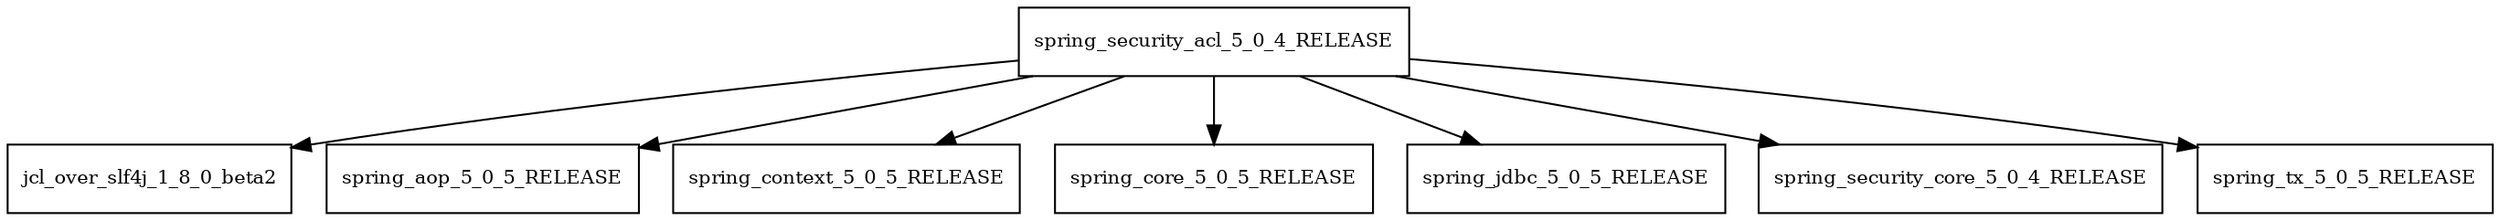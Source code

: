 digraph spring_security_acl_5_0_4_RELEASE_dependencies {
  node [shape = box, fontsize=10.0];
  spring_security_acl_5_0_4_RELEASE -> jcl_over_slf4j_1_8_0_beta2;
  spring_security_acl_5_0_4_RELEASE -> spring_aop_5_0_5_RELEASE;
  spring_security_acl_5_0_4_RELEASE -> spring_context_5_0_5_RELEASE;
  spring_security_acl_5_0_4_RELEASE -> spring_core_5_0_5_RELEASE;
  spring_security_acl_5_0_4_RELEASE -> spring_jdbc_5_0_5_RELEASE;
  spring_security_acl_5_0_4_RELEASE -> spring_security_core_5_0_4_RELEASE;
  spring_security_acl_5_0_4_RELEASE -> spring_tx_5_0_5_RELEASE;
}
